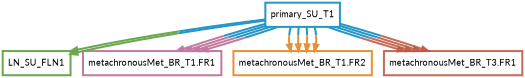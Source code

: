 digraph  {
dpi=600;size=3.5;
LN_SU_FLN1 [color="#6aa84fff", fillcolor=white, fontname=Lato, penwidth="3.0", shape=box];
"metachronousMet_BR_T1.FR1" [color="#c27ba0ff", fillcolor=white, fontname=Lato, penwidth="3.0", shape=box];
"metachronousMet_BR_T1.FR2" [color="#e69138ff", fillcolor=white, fontname=Lato, penwidth="3.0", shape=box];
"metachronousMet_BR_T3.FR1" [color="#be5742e1", fillcolor=white, fontname=Lato, penwidth="3.0", shape=box];
primary_SU_T1 [color="#2496c8ff", fillcolor=white, fontname=Lato, penwidth="3.0", shape=box];
primary_SU_T1 -> LN_SU_FLN1  [color="#2496c8ff;0.5:#6aa84fff", key=0, penwidth=3];
primary_SU_T1 -> LN_SU_FLN1  [color="#2496c8ff;0.5:#6aa84fff", key=1, penwidth=3];
primary_SU_T1 -> "metachronousMet_BR_T1.FR1"  [color="#2496c8ff;0.5:#c27ba0ff", key=0, penwidth=3];
primary_SU_T1 -> "metachronousMet_BR_T1.FR1"  [color="#2496c8ff;0.5:#c27ba0ff", key=1, penwidth=3];
primary_SU_T1 -> "metachronousMet_BR_T1.FR1"  [color="#2496c8ff;0.5:#c27ba0ff", key=2, penwidth=3];
primary_SU_T1 -> "metachronousMet_BR_T1.FR1"  [color="#2496c8ff;0.5:#c27ba0ff", key=3, penwidth=3];
primary_SU_T1 -> "metachronousMet_BR_T1.FR2"  [color="#2496c8ff;0.5:#e69138ff", key=0, penwidth=3];
primary_SU_T1 -> "metachronousMet_BR_T1.FR2"  [color="#2496c8ff;0.5:#e69138ff", key=1, penwidth=3];
primary_SU_T1 -> "metachronousMet_BR_T1.FR2"  [color="#2496c8ff;0.5:#e69138ff", key=2, penwidth=3];
primary_SU_T1 -> "metachronousMet_BR_T1.FR2"  [color="#2496c8ff;0.5:#e69138ff", key=3, penwidth=3];
primary_SU_T1 -> "metachronousMet_BR_T3.FR1"  [color="#2496c8ff;0.5:#be5742e1", key=0, penwidth=3];
primary_SU_T1 -> "metachronousMet_BR_T3.FR1"  [color="#2496c8ff;0.5:#be5742e1", key=1, penwidth=3];
primary_SU_T1 -> "metachronousMet_BR_T3.FR1"  [color="#2496c8ff;0.5:#be5742e1", key=2, penwidth=3];
primary_SU_T1 -> "metachronousMet_BR_T3.FR1"  [color="#2496c8ff;0.5:#be5742e1", key=3, penwidth=3];
}
